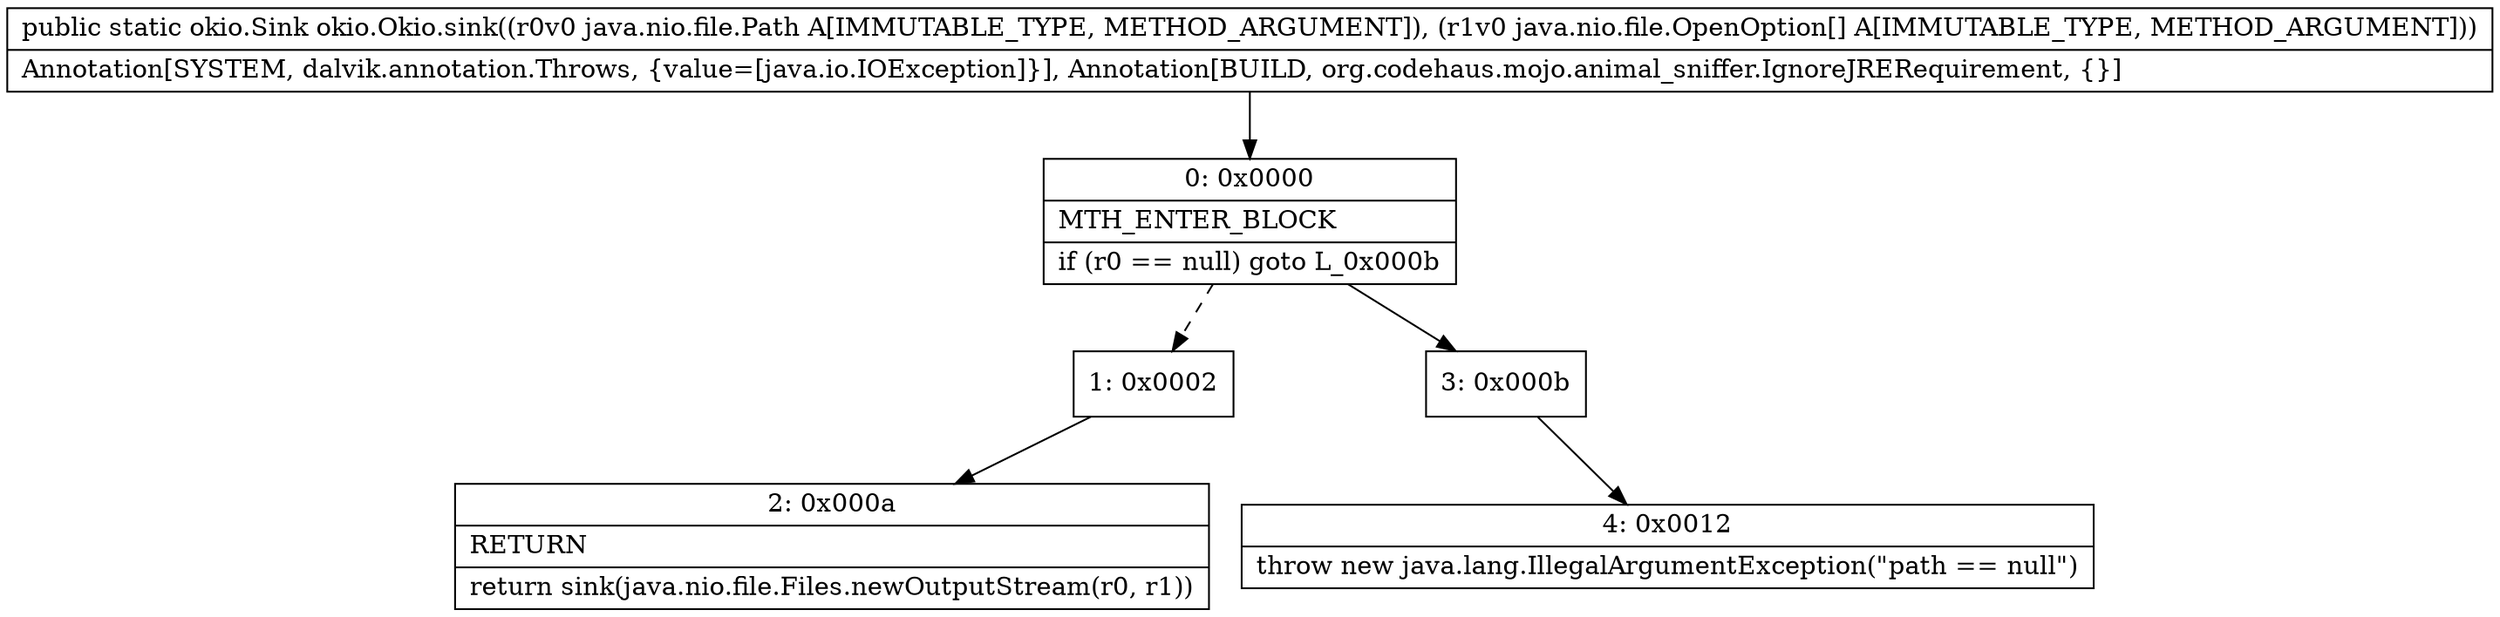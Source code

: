 digraph "CFG forokio.Okio.sink(Ljava\/nio\/file\/Path;[Ljava\/nio\/file\/OpenOption;)Lokio\/Sink;" {
Node_0 [shape=record,label="{0\:\ 0x0000|MTH_ENTER_BLOCK\l|if (r0 == null) goto L_0x000b\l}"];
Node_1 [shape=record,label="{1\:\ 0x0002}"];
Node_2 [shape=record,label="{2\:\ 0x000a|RETURN\l|return sink(java.nio.file.Files.newOutputStream(r0, r1))\l}"];
Node_3 [shape=record,label="{3\:\ 0x000b}"];
Node_4 [shape=record,label="{4\:\ 0x0012|throw new java.lang.IllegalArgumentException(\"path == null\")\l}"];
MethodNode[shape=record,label="{public static okio.Sink okio.Okio.sink((r0v0 java.nio.file.Path A[IMMUTABLE_TYPE, METHOD_ARGUMENT]), (r1v0 java.nio.file.OpenOption[] A[IMMUTABLE_TYPE, METHOD_ARGUMENT]))  | Annotation[SYSTEM, dalvik.annotation.Throws, \{value=[java.io.IOException]\}], Annotation[BUILD, org.codehaus.mojo.animal_sniffer.IgnoreJRERequirement, \{\}]\l}"];
MethodNode -> Node_0;
Node_0 -> Node_1[style=dashed];
Node_0 -> Node_3;
Node_1 -> Node_2;
Node_3 -> Node_4;
}

